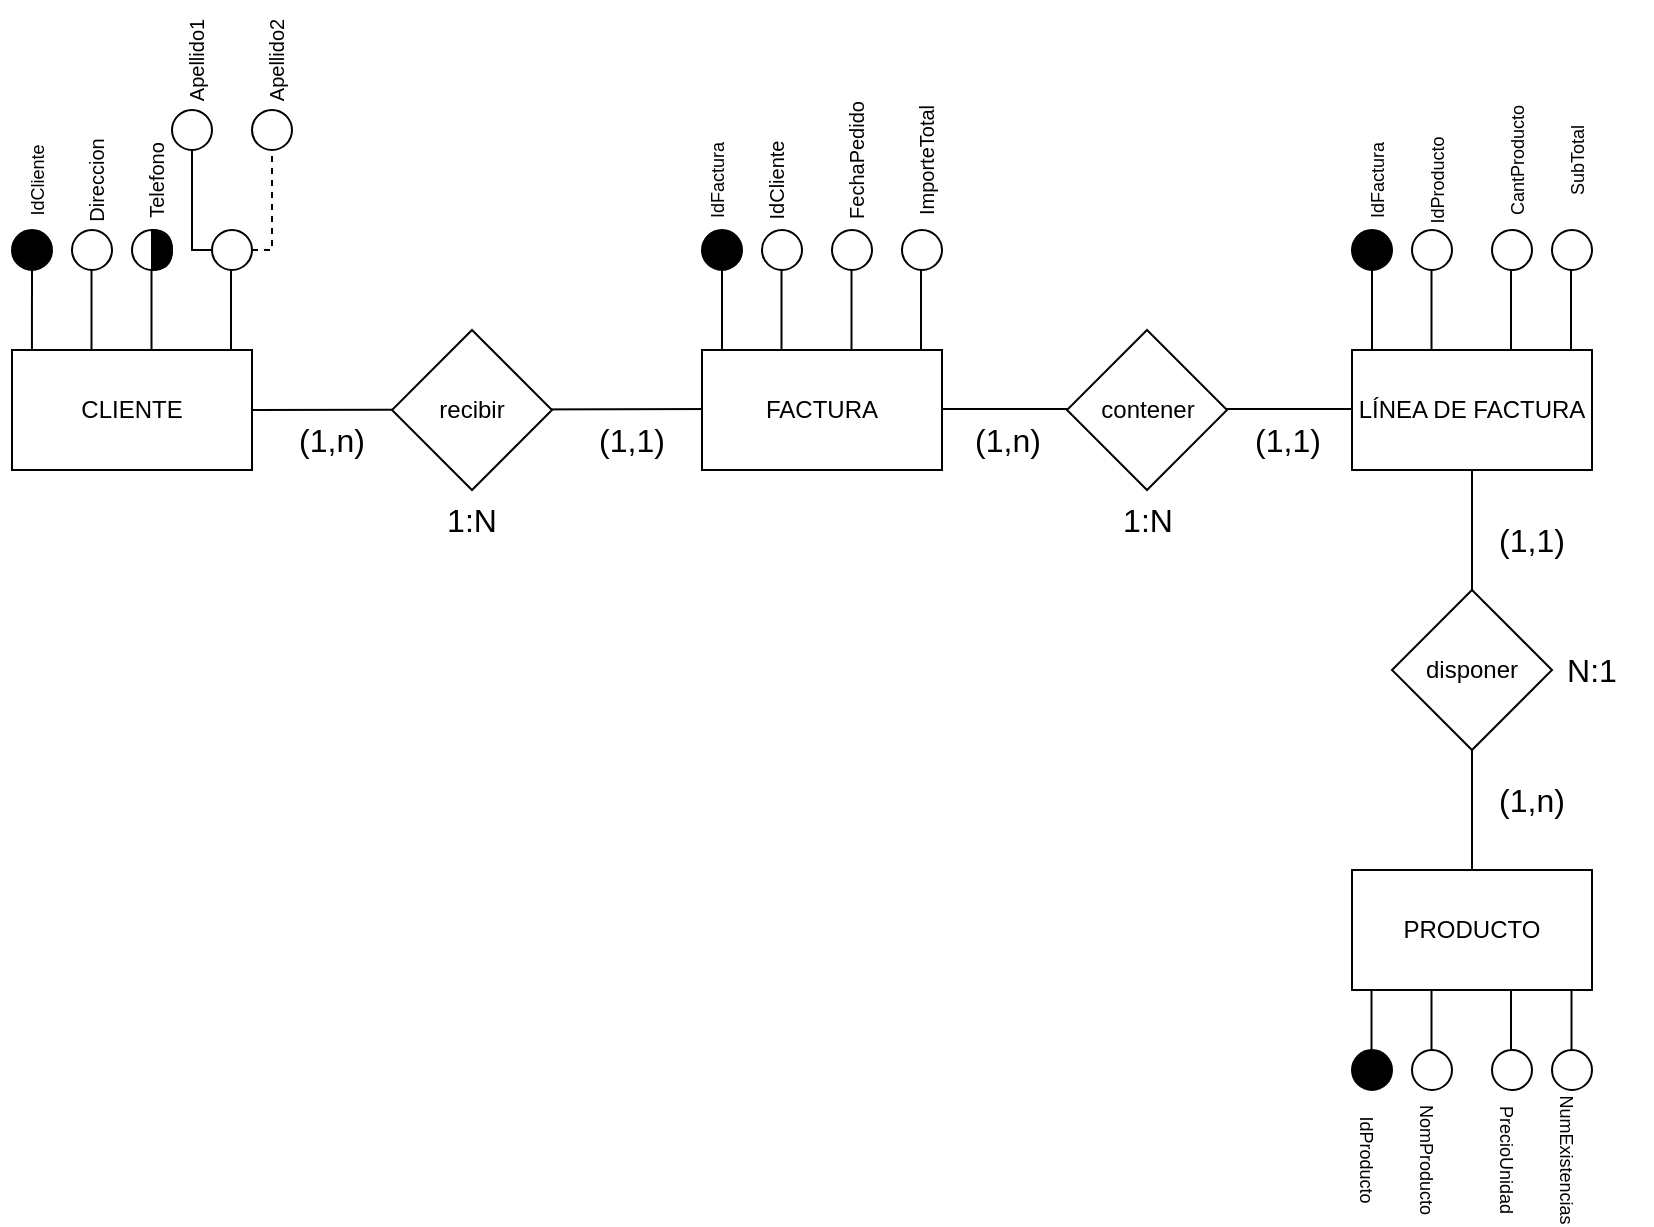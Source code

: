 <mxfile version="24.8.4">
  <diagram name="Page-1" id="iIhcXQxgEAzwm3IBB2Lu">
    <mxGraphModel dx="717" dy="418" grid="1" gridSize="10" guides="1" tooltips="1" connect="1" arrows="1" fold="1" page="1" pageScale="1" pageWidth="850" pageHeight="1100" math="0" shadow="0">
      <root>
        <mxCell id="0" />
        <mxCell id="1" parent="0" />
        <mxCell id="fviPuHWvHXdhlPWVqQu_-6" value="" style="endArrow=none;html=1;rounded=0;exitX=1;exitY=0.5;exitDx=0;exitDy=0;labelBackgroundColor=none;fontColor=default;" parent="1" edge="1" source="fviPuHWvHXdhlPWVqQu_-1">
          <mxGeometry width="50" height="50" relative="1" as="geometry">
            <mxPoint x="147.5" y="469.5" as="sourcePoint" />
            <mxPoint x="372.5" y="469.5" as="targetPoint" />
          </mxGeometry>
        </mxCell>
        <mxCell id="fviPuHWvHXdhlPWVqQu_-1" value="CLIENTE" style="rounded=0;whiteSpace=wrap;html=1;labelBackgroundColor=none;" parent="1" vertex="1">
          <mxGeometry x="20" y="440" width="120" height="60" as="geometry" />
        </mxCell>
        <mxCell id="fviPuHWvHXdhlPWVqQu_-2" value="FACTURA" style="rounded=0;whiteSpace=wrap;html=1;labelBackgroundColor=none;" parent="1" vertex="1">
          <mxGeometry x="365" y="440" width="120" height="60" as="geometry" />
        </mxCell>
        <mxCell id="fviPuHWvHXdhlPWVqQu_-4" value="recibir" style="rhombus;whiteSpace=wrap;html=1;labelBackgroundColor=none;" parent="1" vertex="1">
          <mxGeometry x="210" y="430" width="80" height="80" as="geometry" />
        </mxCell>
        <mxCell id="Kin3P1jGpSqvmhv6l10c-1" value="" style="endArrow=none;html=1;rounded=0;exitX=1;exitY=0.5;exitDx=0;exitDy=0;labelBackgroundColor=none;fontColor=default;" edge="1" parent="1">
          <mxGeometry width="50" height="50" relative="1" as="geometry">
            <mxPoint x="485" y="469.5" as="sourcePoint" />
            <mxPoint x="710" y="469.5" as="targetPoint" />
          </mxGeometry>
        </mxCell>
        <mxCell id="Kin3P1jGpSqvmhv6l10c-2" value="LÍNEA DE FACTURA" style="rounded=0;whiteSpace=wrap;html=1;labelBackgroundColor=none;" vertex="1" parent="1">
          <mxGeometry x="690" y="440" width="120" height="60" as="geometry" />
        </mxCell>
        <mxCell id="Kin3P1jGpSqvmhv6l10c-3" value="contener" style="rhombus;whiteSpace=wrap;html=1;labelBackgroundColor=none;" vertex="1" parent="1">
          <mxGeometry x="547.5" y="430" width="80" height="80" as="geometry" />
        </mxCell>
        <mxCell id="Kin3P1jGpSqvmhv6l10c-4" value="" style="endArrow=none;html=1;rounded=0;exitX=0.5;exitY=1;exitDx=0;exitDy=0;entryX=0.5;entryY=0;entryDx=0;entryDy=0;labelBackgroundColor=none;fontColor=default;" edge="1" parent="1" source="Kin3P1jGpSqvmhv6l10c-6" target="Kin3P1jGpSqvmhv6l10c-5">
          <mxGeometry width="50" height="50" relative="1" as="geometry">
            <mxPoint x="485" y="710" as="sourcePoint" />
            <mxPoint x="710" y="709.5" as="targetPoint" />
          </mxGeometry>
        </mxCell>
        <mxCell id="Kin3P1jGpSqvmhv6l10c-5" value="PRODUCTO" style="rounded=0;whiteSpace=wrap;html=1;labelBackgroundColor=none;" vertex="1" parent="1">
          <mxGeometry x="690" y="700" width="120" height="60" as="geometry" />
        </mxCell>
        <mxCell id="Kin3P1jGpSqvmhv6l10c-7" value="" style="endArrow=none;html=1;rounded=0;exitX=0.5;exitY=1;exitDx=0;exitDy=0;entryX=0.5;entryY=0;entryDx=0;entryDy=0;labelBackgroundColor=none;fontColor=default;" edge="1" parent="1" source="Kin3P1jGpSqvmhv6l10c-2" target="Kin3P1jGpSqvmhv6l10c-6">
          <mxGeometry width="50" height="50" relative="1" as="geometry">
            <mxPoint x="750" y="500" as="sourcePoint" />
            <mxPoint x="750" y="700" as="targetPoint" />
          </mxGeometry>
        </mxCell>
        <mxCell id="Kin3P1jGpSqvmhv6l10c-6" value="disponer" style="rhombus;whiteSpace=wrap;html=1;labelBackgroundColor=none;" vertex="1" parent="1">
          <mxGeometry x="710" y="560" width="80" height="80" as="geometry" />
        </mxCell>
        <mxCell id="Kin3P1jGpSqvmhv6l10c-11" value="(1,n)" style="text;strokeColor=none;fillColor=none;html=1;align=center;verticalAlign=middle;whiteSpace=wrap;rounded=0;fontSize=16;labelBackgroundColor=none;" vertex="1" parent="1">
          <mxGeometry x="150" y="470" width="60" height="30" as="geometry" />
        </mxCell>
        <mxCell id="Kin3P1jGpSqvmhv6l10c-12" value="(1,1)" style="text;strokeColor=none;fillColor=none;html=1;align=center;verticalAlign=middle;whiteSpace=wrap;rounded=0;fontSize=16;labelBackgroundColor=none;" vertex="1" parent="1">
          <mxGeometry x="300" y="470" width="60" height="30" as="geometry" />
        </mxCell>
        <mxCell id="Kin3P1jGpSqvmhv6l10c-13" value="1:N" style="text;html=1;align=center;verticalAlign=middle;whiteSpace=wrap;rounded=0;fontSize=16;labelBackgroundColor=none;" vertex="1" parent="1">
          <mxGeometry x="220" y="510" width="60" height="30" as="geometry" />
        </mxCell>
        <mxCell id="Kin3P1jGpSqvmhv6l10c-14" value="1:N" style="text;html=1;align=center;verticalAlign=middle;whiteSpace=wrap;rounded=0;fontSize=16;labelBackgroundColor=none;" vertex="1" parent="1">
          <mxGeometry x="557.5" y="510" width="60" height="30" as="geometry" />
        </mxCell>
        <mxCell id="Kin3P1jGpSqvmhv6l10c-15" value="N:1" style="text;html=1;align=center;verticalAlign=middle;whiteSpace=wrap;rounded=0;fontSize=16;labelBackgroundColor=none;" vertex="1" parent="1">
          <mxGeometry x="780" y="585" width="60" height="30" as="geometry" />
        </mxCell>
        <mxCell id="Kin3P1jGpSqvmhv6l10c-16" value="(1,n)" style="text;strokeColor=none;fillColor=none;html=1;align=center;verticalAlign=middle;whiteSpace=wrap;rounded=0;fontSize=16;labelBackgroundColor=none;" vertex="1" parent="1">
          <mxGeometry x="487.5" y="470" width="60" height="30" as="geometry" />
        </mxCell>
        <mxCell id="Kin3P1jGpSqvmhv6l10c-17" value="(1,1)" style="text;strokeColor=none;fillColor=none;html=1;align=center;verticalAlign=middle;whiteSpace=wrap;rounded=0;fontSize=16;labelBackgroundColor=none;" vertex="1" parent="1">
          <mxGeometry x="627.5" y="470" width="60" height="30" as="geometry" />
        </mxCell>
        <mxCell id="Kin3P1jGpSqvmhv6l10c-18" value="(1,1)" style="text;strokeColor=none;fillColor=none;html=1;align=center;verticalAlign=middle;whiteSpace=wrap;rounded=0;fontSize=16;labelBackgroundColor=none;" vertex="1" parent="1">
          <mxGeometry x="750" y="520" width="60" height="30" as="geometry" />
        </mxCell>
        <mxCell id="Kin3P1jGpSqvmhv6l10c-19" value="(1,n)" style="text;strokeColor=none;fillColor=none;html=1;align=center;verticalAlign=middle;whiteSpace=wrap;rounded=0;fontSize=16;labelBackgroundColor=none;" vertex="1" parent="1">
          <mxGeometry x="750" y="650" width="60" height="30" as="geometry" />
        </mxCell>
        <mxCell id="Kin3P1jGpSqvmhv6l10c-34" value="" style="edgeStyle=none;curved=1;rounded=0;orthogonalLoop=1;jettySize=auto;html=1;fontSize=12;startSize=8;endSize=8;endArrow=none;endFill=0;entryX=0.083;entryY=0;entryDx=0;entryDy=0;entryPerimeter=0;labelBackgroundColor=none;fontColor=default;" edge="1" parent="1" source="Kin3P1jGpSqvmhv6l10c-32" target="fviPuHWvHXdhlPWVqQu_-1">
          <mxGeometry relative="1" as="geometry">
            <mxPoint x="30" y="440" as="targetPoint" />
          </mxGeometry>
        </mxCell>
        <mxCell id="Kin3P1jGpSqvmhv6l10c-32" value="" style="ellipse;whiteSpace=wrap;html=1;aspect=fixed;labelBackgroundColor=none;fillColor=#000000;" vertex="1" parent="1">
          <mxGeometry x="20" y="380" width="20" height="20" as="geometry" />
        </mxCell>
        <mxCell id="Kin3P1jGpSqvmhv6l10c-35" value="" style="ellipse;whiteSpace=wrap;html=1;aspect=fixed;labelBackgroundColor=none;" vertex="1" parent="1">
          <mxGeometry x="50" y="380" width="20" height="20" as="geometry" />
        </mxCell>
        <mxCell id="Kin3P1jGpSqvmhv6l10c-36" value="" style="ellipse;whiteSpace=wrap;html=1;aspect=fixed;labelBackgroundColor=none;" vertex="1" parent="1">
          <mxGeometry x="80" y="380" width="20" height="20" as="geometry" />
        </mxCell>
        <mxCell id="Kin3P1jGpSqvmhv6l10c-37" value="" style="ellipse;whiteSpace=wrap;html=1;aspect=fixed;labelBackgroundColor=none;" vertex="1" parent="1">
          <mxGeometry x="120" y="380" width="20" height="20" as="geometry" />
        </mxCell>
        <mxCell id="Kin3P1jGpSqvmhv6l10c-39" value="" style="edgeStyle=none;curved=1;rounded=0;orthogonalLoop=1;jettySize=auto;html=1;fontSize=12;startSize=8;endSize=8;endArrow=none;endFill=0;entryX=0.083;entryY=0;entryDx=0;entryDy=0;entryPerimeter=0;labelBackgroundColor=none;fontColor=default;" edge="1" parent="1">
          <mxGeometry relative="1" as="geometry">
            <mxPoint x="59.75" y="400" as="sourcePoint" />
            <mxPoint x="59.75" y="440" as="targetPoint" />
          </mxGeometry>
        </mxCell>
        <mxCell id="Kin3P1jGpSqvmhv6l10c-40" value="" style="edgeStyle=none;curved=1;rounded=0;orthogonalLoop=1;jettySize=auto;html=1;fontSize=12;startSize=8;endSize=8;endArrow=none;endFill=0;entryX=0.083;entryY=0;entryDx=0;entryDy=0;entryPerimeter=0;labelBackgroundColor=none;fontColor=default;" edge="1" parent="1">
          <mxGeometry relative="1" as="geometry">
            <mxPoint x="89.75" y="400" as="sourcePoint" />
            <mxPoint x="89.75" y="440" as="targetPoint" />
          </mxGeometry>
        </mxCell>
        <mxCell id="Kin3P1jGpSqvmhv6l10c-41" value="" style="edgeStyle=none;curved=1;rounded=0;orthogonalLoop=1;jettySize=auto;html=1;fontSize=12;startSize=8;endSize=8;endArrow=none;endFill=0;entryX=0.083;entryY=0;entryDx=0;entryDy=0;entryPerimeter=0;labelBackgroundColor=none;fontColor=default;" edge="1" parent="1">
          <mxGeometry relative="1" as="geometry">
            <mxPoint x="129.5" y="400" as="sourcePoint" />
            <mxPoint x="129.5" y="440" as="targetPoint" />
          </mxGeometry>
        </mxCell>
        <mxCell id="Kin3P1jGpSqvmhv6l10c-43" value="&lt;font style=&quot;font-size: 9px;&quot;&gt;IdCliente&lt;/font&gt;" style="text;html=1;align=center;verticalAlign=middle;whiteSpace=wrap;rounded=0;fontSize=16;rotation=-90;labelBackgroundColor=none;" vertex="1" parent="1">
          <mxGeometry y="340" width="60" height="30" as="geometry" />
        </mxCell>
        <mxCell id="Kin3P1jGpSqvmhv6l10c-44" style="edgeStyle=none;curved=1;rounded=0;orthogonalLoop=1;jettySize=auto;html=1;entryX=0.167;entryY=1;entryDx=0;entryDy=0;entryPerimeter=0;fontSize=12;startSize=8;endSize=8;labelBackgroundColor=none;fontColor=default;" edge="1" parent="1" source="Kin3P1jGpSqvmhv6l10c-43" target="Kin3P1jGpSqvmhv6l10c-43">
          <mxGeometry relative="1" as="geometry" />
        </mxCell>
        <mxCell id="Kin3P1jGpSqvmhv6l10c-45" value="&lt;font size=&quot;1&quot;&gt;Direccion&lt;/font&gt;" style="text;html=1;align=center;verticalAlign=middle;whiteSpace=wrap;rounded=0;fontSize=16;rotation=-90;labelBackgroundColor=none;" vertex="1" parent="1">
          <mxGeometry x="30" y="340" width="60" height="30" as="geometry" />
        </mxCell>
        <mxCell id="Kin3P1jGpSqvmhv6l10c-46" value="&lt;font size=&quot;1&quot;&gt;Telefono&lt;/font&gt;" style="text;html=1;align=center;verticalAlign=middle;whiteSpace=wrap;rounded=0;fontSize=16;rotation=-90;labelBackgroundColor=none;" vertex="1" parent="1">
          <mxGeometry x="60" y="340" width="60" height="30" as="geometry" />
        </mxCell>
        <mxCell id="Kin3P1jGpSqvmhv6l10c-47" value="&lt;font size=&quot;1&quot;&gt;IdCliente&lt;/font&gt;" style="text;html=1;align=center;verticalAlign=middle;whiteSpace=wrap;rounded=0;fontSize=16;rotation=-90;labelBackgroundColor=none;" vertex="1" parent="1">
          <mxGeometry x="370" y="340" width="60" height="30" as="geometry" />
        </mxCell>
        <mxCell id="Kin3P1jGpSqvmhv6l10c-48" value="" style="ellipse;whiteSpace=wrap;html=1;aspect=fixed;labelBackgroundColor=none;" vertex="1" parent="1">
          <mxGeometry x="140" y="320" width="20" height="20" as="geometry" />
        </mxCell>
        <mxCell id="Kin3P1jGpSqvmhv6l10c-49" value="" style="ellipse;whiteSpace=wrap;html=1;aspect=fixed;labelBackgroundColor=none;" vertex="1" parent="1">
          <mxGeometry x="100" y="320" width="20" height="20" as="geometry" />
        </mxCell>
        <mxCell id="Kin3P1jGpSqvmhv6l10c-53" value="" style="endArrow=none;html=1;rounded=0;fontSize=12;startSize=8;endSize=8;curved=0;entryX=0.5;entryY=1;entryDx=0;entryDy=0;exitX=0;exitY=0.5;exitDx=0;exitDy=0;" edge="1" parent="1" source="Kin3P1jGpSqvmhv6l10c-37" target="Kin3P1jGpSqvmhv6l10c-49">
          <mxGeometry width="50" height="50" relative="1" as="geometry">
            <mxPoint x="210" y="420" as="sourcePoint" />
            <mxPoint x="260" y="370" as="targetPoint" />
            <Array as="points">
              <mxPoint x="110" y="390" />
            </Array>
          </mxGeometry>
        </mxCell>
        <mxCell id="Kin3P1jGpSqvmhv6l10c-55" value="" style="endArrow=none;dashed=1;html=1;rounded=0;fontSize=12;startSize=8;endSize=8;curved=0;entryX=0.5;entryY=1;entryDx=0;entryDy=0;" edge="1" parent="1" target="Kin3P1jGpSqvmhv6l10c-48">
          <mxGeometry width="50" height="50" relative="1" as="geometry">
            <mxPoint x="140" y="390" as="sourcePoint" />
            <mxPoint x="190" y="340" as="targetPoint" />
            <Array as="points">
              <mxPoint x="150" y="390" />
            </Array>
          </mxGeometry>
        </mxCell>
        <mxCell id="Kin3P1jGpSqvmhv6l10c-56" value="&lt;font size=&quot;1&quot;&gt;Apellido1&lt;/font&gt;" style="text;html=1;align=center;verticalAlign=middle;whiteSpace=wrap;rounded=0;fontSize=16;rotation=-90;labelBackgroundColor=none;" vertex="1" parent="1">
          <mxGeometry x="80" y="280" width="60" height="30" as="geometry" />
        </mxCell>
        <mxCell id="Kin3P1jGpSqvmhv6l10c-57" value="&lt;font size=&quot;1&quot;&gt;Apellido2&lt;/font&gt;" style="text;html=1;align=center;verticalAlign=middle;whiteSpace=wrap;rounded=0;fontSize=16;rotation=-90;labelBackgroundColor=none;" vertex="1" parent="1">
          <mxGeometry x="120" y="280" width="60" height="30" as="geometry" />
        </mxCell>
        <mxCell id="Kin3P1jGpSqvmhv6l10c-59" value="" style="edgeStyle=none;curved=1;rounded=0;orthogonalLoop=1;jettySize=auto;html=1;fontSize=12;startSize=8;endSize=8;endArrow=none;endFill=0;entryX=0.083;entryY=0;entryDx=0;entryDy=0;entryPerimeter=0;labelBackgroundColor=none;fontColor=default;" edge="1" parent="1" source="Kin3P1jGpSqvmhv6l10c-60">
          <mxGeometry relative="1" as="geometry">
            <mxPoint x="375" y="440" as="targetPoint" />
          </mxGeometry>
        </mxCell>
        <mxCell id="Kin3P1jGpSqvmhv6l10c-60" value="" style="ellipse;whiteSpace=wrap;html=1;aspect=fixed;labelBackgroundColor=none;fillColor=#000000;" vertex="1" parent="1">
          <mxGeometry x="365" y="380" width="20" height="20" as="geometry" />
        </mxCell>
        <mxCell id="Kin3P1jGpSqvmhv6l10c-61" value="" style="ellipse;whiteSpace=wrap;html=1;aspect=fixed;labelBackgroundColor=none;" vertex="1" parent="1">
          <mxGeometry x="395" y="380" width="20" height="20" as="geometry" />
        </mxCell>
        <mxCell id="Kin3P1jGpSqvmhv6l10c-62" value="" style="ellipse;whiteSpace=wrap;html=1;aspect=fixed;labelBackgroundColor=none;" vertex="1" parent="1">
          <mxGeometry x="430" y="380" width="20" height="20" as="geometry" />
        </mxCell>
        <mxCell id="Kin3P1jGpSqvmhv6l10c-63" value="" style="ellipse;whiteSpace=wrap;html=1;aspect=fixed;labelBackgroundColor=none;" vertex="1" parent="1">
          <mxGeometry x="465" y="380" width="20" height="20" as="geometry" />
        </mxCell>
        <mxCell id="Kin3P1jGpSqvmhv6l10c-64" value="" style="edgeStyle=none;curved=1;rounded=0;orthogonalLoop=1;jettySize=auto;html=1;fontSize=12;startSize=8;endSize=8;endArrow=none;endFill=0;entryX=0.083;entryY=0;entryDx=0;entryDy=0;entryPerimeter=0;labelBackgroundColor=none;fontColor=default;" edge="1" parent="1">
          <mxGeometry relative="1" as="geometry">
            <mxPoint x="404.75" y="400" as="sourcePoint" />
            <mxPoint x="404.75" y="440" as="targetPoint" />
          </mxGeometry>
        </mxCell>
        <mxCell id="Kin3P1jGpSqvmhv6l10c-65" value="" style="edgeStyle=none;curved=1;rounded=0;orthogonalLoop=1;jettySize=auto;html=1;fontSize=12;startSize=8;endSize=8;endArrow=none;endFill=0;entryX=0.083;entryY=0;entryDx=0;entryDy=0;entryPerimeter=0;labelBackgroundColor=none;fontColor=default;" edge="1" parent="1">
          <mxGeometry relative="1" as="geometry">
            <mxPoint x="439.75" y="400" as="sourcePoint" />
            <mxPoint x="439.75" y="440" as="targetPoint" />
          </mxGeometry>
        </mxCell>
        <mxCell id="Kin3P1jGpSqvmhv6l10c-66" value="" style="edgeStyle=none;curved=1;rounded=0;orthogonalLoop=1;jettySize=auto;html=1;fontSize=12;startSize=8;endSize=8;endArrow=none;endFill=0;entryX=0.083;entryY=0;entryDx=0;entryDy=0;entryPerimeter=0;labelBackgroundColor=none;fontColor=default;" edge="1" parent="1">
          <mxGeometry relative="1" as="geometry">
            <mxPoint x="474.5" y="400" as="sourcePoint" />
            <mxPoint x="474.5" y="440" as="targetPoint" />
          </mxGeometry>
        </mxCell>
        <mxCell id="Kin3P1jGpSqvmhv6l10c-67" value="" style="edgeStyle=none;curved=1;rounded=0;orthogonalLoop=1;jettySize=auto;html=1;fontSize=12;startSize=8;endSize=8;endArrow=none;endFill=0;entryX=0.083;entryY=0;entryDx=0;entryDy=0;entryPerimeter=0;labelBackgroundColor=none;fontColor=default;" edge="1" parent="1" source="Kin3P1jGpSqvmhv6l10c-68">
          <mxGeometry relative="1" as="geometry">
            <mxPoint x="700" y="440" as="targetPoint" />
          </mxGeometry>
        </mxCell>
        <mxCell id="Kin3P1jGpSqvmhv6l10c-68" value="" style="ellipse;whiteSpace=wrap;html=1;aspect=fixed;labelBackgroundColor=none;fillColor=#000000;" vertex="1" parent="1">
          <mxGeometry x="690" y="380" width="20" height="20" as="geometry" />
        </mxCell>
        <mxCell id="Kin3P1jGpSqvmhv6l10c-69" value="" style="ellipse;whiteSpace=wrap;html=1;aspect=fixed;labelBackgroundColor=none;" vertex="1" parent="1">
          <mxGeometry x="720" y="380" width="20" height="20" as="geometry" />
        </mxCell>
        <mxCell id="Kin3P1jGpSqvmhv6l10c-70" value="" style="ellipse;whiteSpace=wrap;html=1;aspect=fixed;labelBackgroundColor=none;" vertex="1" parent="1">
          <mxGeometry x="760" y="380" width="20" height="20" as="geometry" />
        </mxCell>
        <mxCell id="Kin3P1jGpSqvmhv6l10c-71" value="" style="ellipse;whiteSpace=wrap;html=1;aspect=fixed;labelBackgroundColor=none;" vertex="1" parent="1">
          <mxGeometry x="790" y="380" width="20" height="20" as="geometry" />
        </mxCell>
        <mxCell id="Kin3P1jGpSqvmhv6l10c-72" value="" style="edgeStyle=none;curved=1;rounded=0;orthogonalLoop=1;jettySize=auto;html=1;fontSize=12;startSize=8;endSize=8;endArrow=none;endFill=0;entryX=0.083;entryY=0;entryDx=0;entryDy=0;entryPerimeter=0;labelBackgroundColor=none;fontColor=default;" edge="1" parent="1">
          <mxGeometry relative="1" as="geometry">
            <mxPoint x="729.75" y="400" as="sourcePoint" />
            <mxPoint x="729.75" y="440" as="targetPoint" />
          </mxGeometry>
        </mxCell>
        <mxCell id="Kin3P1jGpSqvmhv6l10c-73" value="" style="edgeStyle=none;curved=1;rounded=0;orthogonalLoop=1;jettySize=auto;html=1;fontSize=12;startSize=8;endSize=8;endArrow=none;endFill=0;entryX=0.083;entryY=0;entryDx=0;entryDy=0;entryPerimeter=0;labelBackgroundColor=none;fontColor=default;" edge="1" parent="1">
          <mxGeometry relative="1" as="geometry">
            <mxPoint x="769.5" y="400" as="sourcePoint" />
            <mxPoint x="769.5" y="440" as="targetPoint" />
          </mxGeometry>
        </mxCell>
        <mxCell id="Kin3P1jGpSqvmhv6l10c-74" value="" style="edgeStyle=none;curved=1;rounded=0;orthogonalLoop=1;jettySize=auto;html=1;fontSize=12;startSize=8;endSize=8;endArrow=none;endFill=0;entryX=0.083;entryY=0;entryDx=0;entryDy=0;entryPerimeter=0;labelBackgroundColor=none;fontColor=default;" edge="1" parent="1">
          <mxGeometry relative="1" as="geometry">
            <mxPoint x="799.5" y="400" as="sourcePoint" />
            <mxPoint x="799.5" y="440" as="targetPoint" />
          </mxGeometry>
        </mxCell>
        <mxCell id="Kin3P1jGpSqvmhv6l10c-75" value="" style="edgeStyle=none;curved=1;rounded=0;orthogonalLoop=1;jettySize=auto;html=1;fontSize=12;startSize=8;endSize=8;endArrow=none;endFill=0;entryX=0.083;entryY=0;entryDx=0;entryDy=0;entryPerimeter=0;labelBackgroundColor=none;fontColor=default;" edge="1" parent="1">
          <mxGeometry relative="1" as="geometry">
            <mxPoint x="699.75" y="760" as="targetPoint" />
            <mxPoint x="699.75" y="790" as="sourcePoint" />
          </mxGeometry>
        </mxCell>
        <mxCell id="Kin3P1jGpSqvmhv6l10c-76" value="" style="ellipse;whiteSpace=wrap;html=1;aspect=fixed;labelBackgroundColor=none;fillColor=#000000;" vertex="1" parent="1">
          <mxGeometry x="690" y="790" width="20" height="20" as="geometry" />
        </mxCell>
        <mxCell id="Kin3P1jGpSqvmhv6l10c-80" value="" style="edgeStyle=none;curved=1;rounded=0;orthogonalLoop=1;jettySize=auto;html=1;fontSize=12;startSize=8;endSize=8;endArrow=none;endFill=0;entryX=0.083;entryY=0;entryDx=0;entryDy=0;entryPerimeter=0;labelBackgroundColor=none;fontColor=default;" edge="1" parent="1">
          <mxGeometry relative="1" as="geometry">
            <mxPoint x="729.75" y="760" as="sourcePoint" />
            <mxPoint x="729.75" y="800" as="targetPoint" />
          </mxGeometry>
        </mxCell>
        <mxCell id="Kin3P1jGpSqvmhv6l10c-81" value="" style="edgeStyle=none;curved=1;rounded=0;orthogonalLoop=1;jettySize=auto;html=1;fontSize=12;startSize=8;endSize=8;endArrow=none;endFill=0;entryX=0.083;entryY=0;entryDx=0;entryDy=0;entryPerimeter=0;labelBackgroundColor=none;fontColor=default;" edge="1" parent="1">
          <mxGeometry relative="1" as="geometry">
            <mxPoint x="769.5" y="760" as="sourcePoint" />
            <mxPoint x="769.5" y="800" as="targetPoint" />
          </mxGeometry>
        </mxCell>
        <mxCell id="Kin3P1jGpSqvmhv6l10c-82" value="" style="edgeStyle=none;curved=1;rounded=0;orthogonalLoop=1;jettySize=auto;html=1;fontSize=12;startSize=8;endSize=8;endArrow=none;endFill=0;entryX=0.083;entryY=0;entryDx=0;entryDy=0;entryPerimeter=0;labelBackgroundColor=none;fontColor=default;" edge="1" parent="1">
          <mxGeometry relative="1" as="geometry">
            <mxPoint x="799.75" y="760" as="sourcePoint" />
            <mxPoint x="799.75" y="800" as="targetPoint" />
          </mxGeometry>
        </mxCell>
        <mxCell id="Kin3P1jGpSqvmhv6l10c-77" value="" style="ellipse;whiteSpace=wrap;html=1;aspect=fixed;labelBackgroundColor=none;" vertex="1" parent="1">
          <mxGeometry x="720" y="790" width="20" height="20" as="geometry" />
        </mxCell>
        <mxCell id="Kin3P1jGpSqvmhv6l10c-78" value="" style="ellipse;whiteSpace=wrap;html=1;aspect=fixed;labelBackgroundColor=none;" vertex="1" parent="1">
          <mxGeometry x="760" y="790" width="20" height="20" as="geometry" />
        </mxCell>
        <mxCell id="Kin3P1jGpSqvmhv6l10c-79" value="" style="ellipse;whiteSpace=wrap;html=1;aspect=fixed;labelBackgroundColor=none;" vertex="1" parent="1">
          <mxGeometry x="790" y="790" width="20" height="20" as="geometry" />
        </mxCell>
        <mxCell id="Kin3P1jGpSqvmhv6l10c-84" value="&lt;font style=&quot;font-size: 9px;&quot;&gt;IdFactura&lt;/font&gt;" style="text;html=1;align=center;verticalAlign=middle;whiteSpace=wrap;rounded=0;fontSize=16;rotation=-90;labelBackgroundColor=none;" vertex="1" parent="1">
          <mxGeometry x="340" y="340" width="60" height="30" as="geometry" />
        </mxCell>
        <mxCell id="Kin3P1jGpSqvmhv6l10c-85" value="&lt;font size=&quot;1&quot;&gt;FechaPedido&lt;/font&gt;" style="text;html=1;align=center;verticalAlign=middle;whiteSpace=wrap;rounded=0;fontSize=16;rotation=-90;labelBackgroundColor=none;" vertex="1" parent="1">
          <mxGeometry x="410" y="330" width="60" height="30" as="geometry" />
        </mxCell>
        <mxCell id="Kin3P1jGpSqvmhv6l10c-86" value="&lt;font size=&quot;1&quot;&gt;ImporteTotal&lt;/font&gt;" style="text;html=1;align=center;verticalAlign=middle;whiteSpace=wrap;rounded=0;fontSize=16;rotation=-90;labelBackgroundColor=none;" vertex="1" parent="1">
          <mxGeometry x="445" y="330" width="60" height="30" as="geometry" />
        </mxCell>
        <mxCell id="Kin3P1jGpSqvmhv6l10c-88" value="&lt;font style=&quot;font-size: 9px;&quot;&gt;IdFactura&lt;/font&gt;" style="text;html=1;align=center;verticalAlign=middle;whiteSpace=wrap;rounded=0;fontSize=16;rotation=-90;labelBackgroundColor=none;" vertex="1" parent="1">
          <mxGeometry x="670" y="340" width="60" height="30" as="geometry" />
        </mxCell>
        <mxCell id="Kin3P1jGpSqvmhv6l10c-89" value="&lt;font style=&quot;font-size: 9px;&quot;&gt;IdProducto&lt;/font&gt;" style="text;html=1;align=center;verticalAlign=middle;whiteSpace=wrap;rounded=0;fontSize=16;rotation=-90;labelBackgroundColor=none;" vertex="1" parent="1">
          <mxGeometry x="700" y="340" width="60" height="30" as="geometry" />
        </mxCell>
        <mxCell id="Kin3P1jGpSqvmhv6l10c-90" value="&lt;font style=&quot;font-size: 9px;&quot;&gt;CantProducto&lt;/font&gt;" style="text;html=1;align=center;verticalAlign=middle;whiteSpace=wrap;rounded=0;fontSize=16;rotation=-90;labelBackgroundColor=none;" vertex="1" parent="1">
          <mxGeometry x="740" y="330" width="60" height="30" as="geometry" />
        </mxCell>
        <mxCell id="Kin3P1jGpSqvmhv6l10c-91" value="&lt;font style=&quot;font-size: 9px;&quot;&gt;SubTotal&lt;/font&gt;" style="text;html=1;align=center;verticalAlign=middle;whiteSpace=wrap;rounded=0;fontSize=16;rotation=-90;labelBackgroundColor=none;" vertex="1" parent="1">
          <mxGeometry x="770" y="330" width="60" height="30" as="geometry" />
        </mxCell>
        <mxCell id="Kin3P1jGpSqvmhv6l10c-92" value="&lt;font style=&quot;font-size: 9px;&quot;&gt;IdProducto&lt;/font&gt;" style="text;html=1;align=center;verticalAlign=middle;whiteSpace=wrap;rounded=0;fontSize=16;rotation=90;labelBackgroundColor=none;" vertex="1" parent="1">
          <mxGeometry x="670" y="830" width="60" height="30" as="geometry" />
        </mxCell>
        <mxCell id="Kin3P1jGpSqvmhv6l10c-93" value="&lt;font style=&quot;font-size: 9px;&quot;&gt;NomProducto&lt;/font&gt;" style="text;html=1;align=center;verticalAlign=middle;whiteSpace=wrap;rounded=0;fontSize=16;rotation=90;labelBackgroundColor=none;" vertex="1" parent="1">
          <mxGeometry x="700" y="830" width="60" height="30" as="geometry" />
        </mxCell>
        <mxCell id="Kin3P1jGpSqvmhv6l10c-94" value="&lt;font style=&quot;font-size: 9px;&quot;&gt;PrecioUnidad&lt;/font&gt;" style="text;html=1;align=center;verticalAlign=middle;whiteSpace=wrap;rounded=0;fontSize=16;rotation=90;labelBackgroundColor=none;" vertex="1" parent="1">
          <mxGeometry x="740" y="830" width="60" height="30" as="geometry" />
        </mxCell>
        <mxCell id="Kin3P1jGpSqvmhv6l10c-95" value="&lt;font style=&quot;font-size: 9px;&quot;&gt;NumExistencias&lt;/font&gt;" style="text;html=1;align=center;verticalAlign=middle;whiteSpace=wrap;rounded=0;fontSize=16;rotation=90;labelBackgroundColor=none;" vertex="1" parent="1">
          <mxGeometry x="770" y="830" width="60" height="30" as="geometry" />
        </mxCell>
        <mxCell id="Kin3P1jGpSqvmhv6l10c-96" value="" style="shape=or;whiteSpace=wrap;html=1;fillColor=#000000;" vertex="1" parent="1">
          <mxGeometry x="90" y="380" width="10" height="20" as="geometry" />
        </mxCell>
      </root>
    </mxGraphModel>
  </diagram>
</mxfile>

